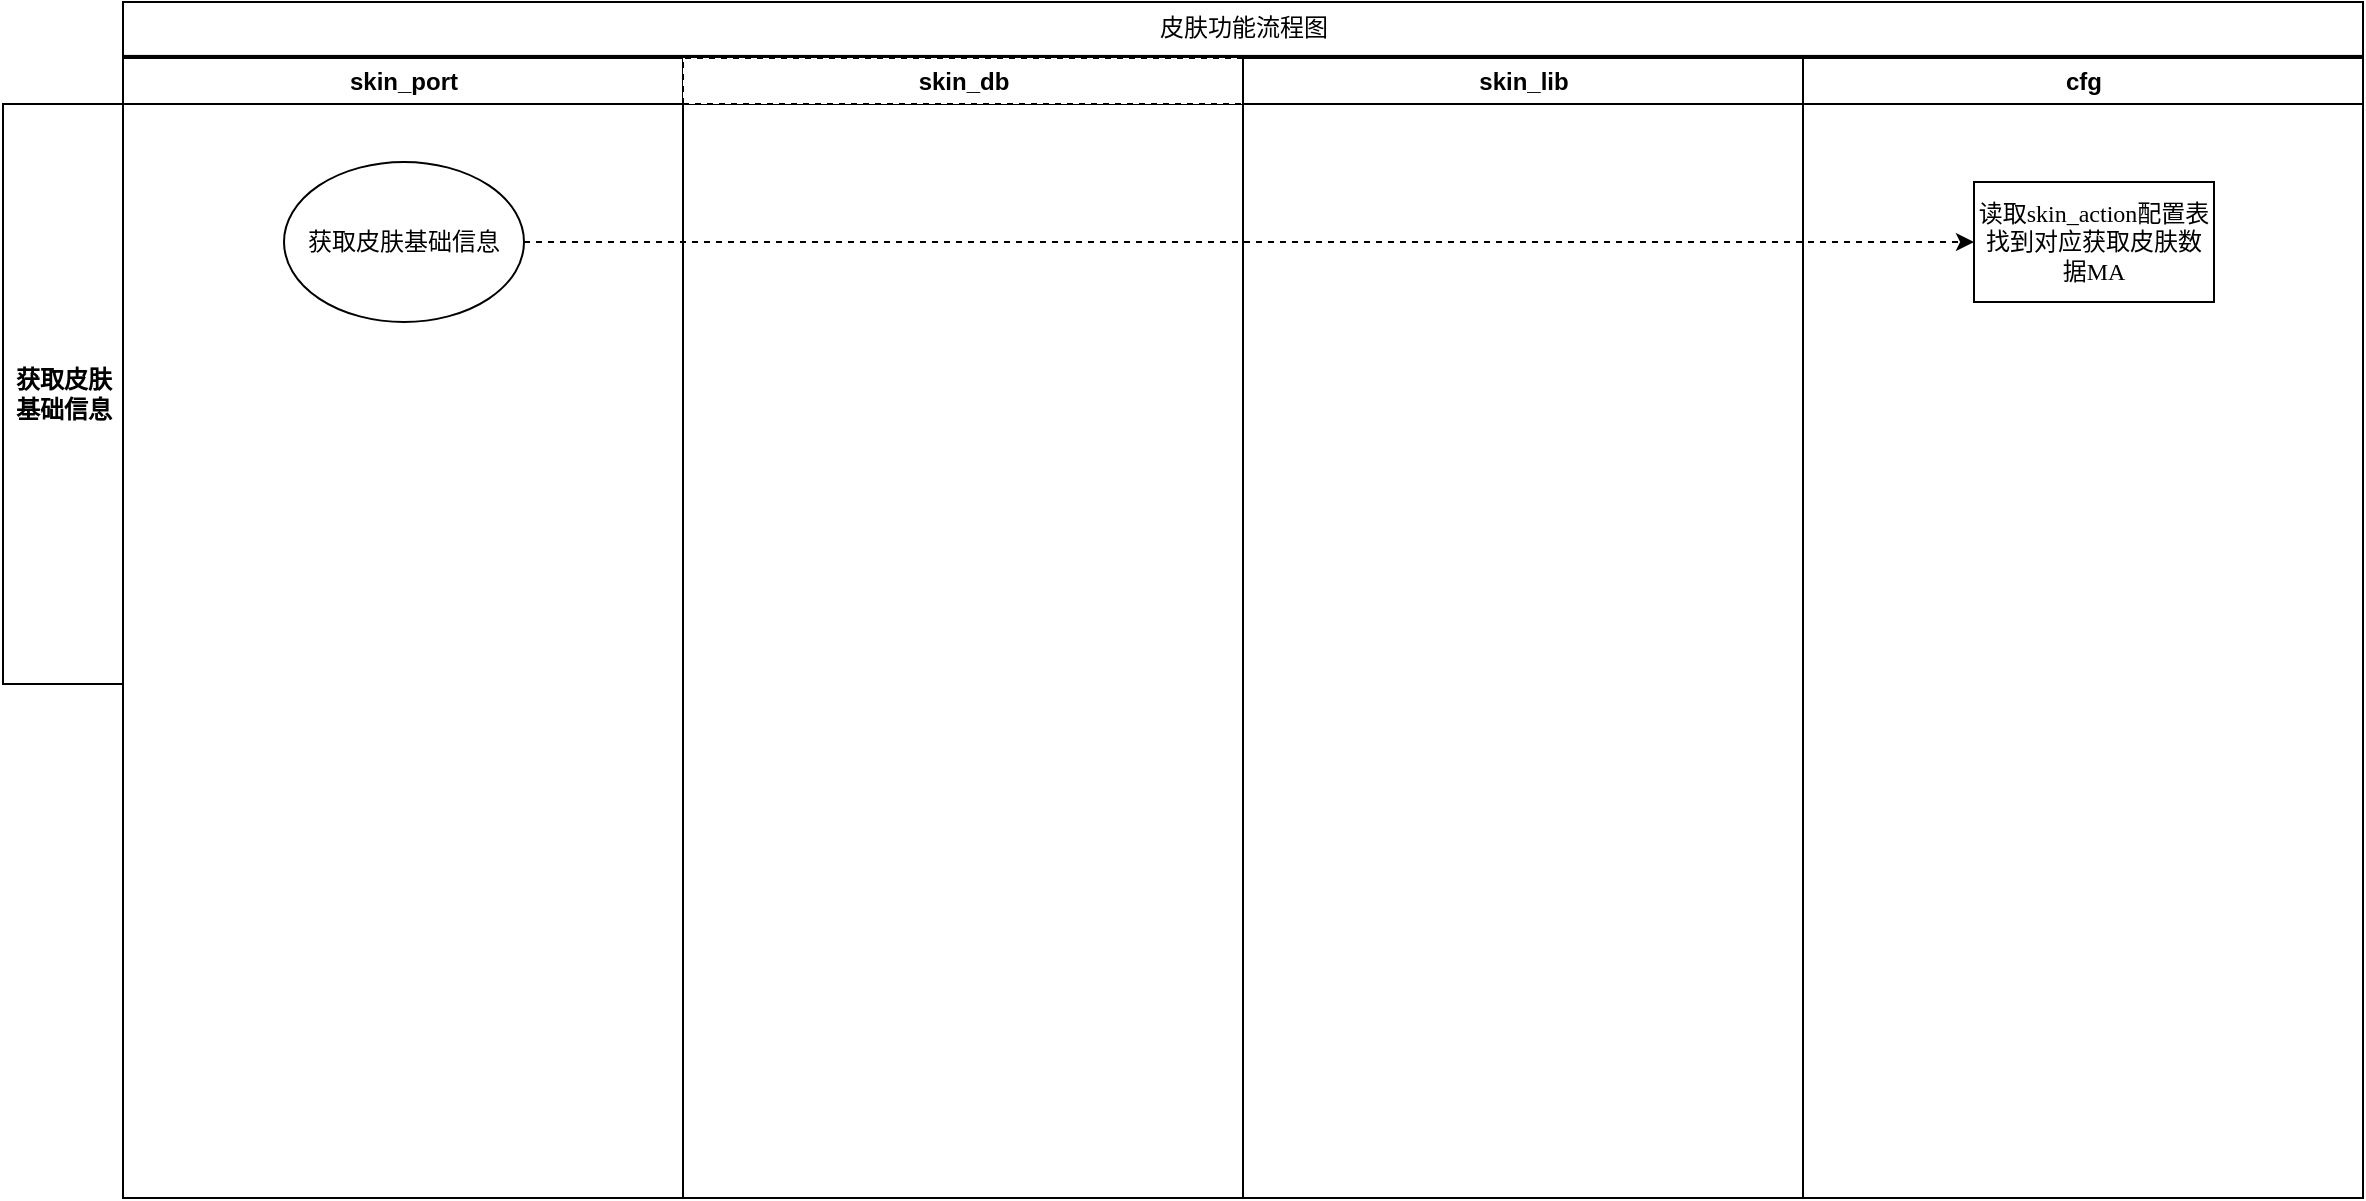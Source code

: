 <mxfile version="20.8.23" type="github">
  <diagram name="Page-1" id="e7e014a7-5840-1c2e-5031-d8a46d1fe8dd">
    <mxGraphModel dx="1420" dy="750" grid="1" gridSize="10" guides="1" tooltips="1" connect="1" arrows="0" fold="1" page="1" pageScale="1" pageWidth="1169" pageHeight="826" background="none" math="0" shadow="0">
      <root>
        <mxCell id="0" />
        <mxCell id="1" parent="0" />
        <mxCell id="2" value="skin_port" style="swimlane;whiteSpace=wrap;swimlaneFillColor=none;" parent="1" vertex="1">
          <mxGeometry x="164.5" y="128" width="280" height="570" as="geometry" />
        </mxCell>
        <mxCell id="3" value="skin_db" style="swimlane;whiteSpace=wrap;aspect=fixed;swimlaneFillColor=none;" parent="1" vertex="1">
          <mxGeometry x="444.5" y="128" width="280" height="570" as="geometry" />
        </mxCell>
        <mxCell id="4" value="skin_lib" style="swimlane;whiteSpace=wrap;startSize=23;swimlaneFillColor=none;horizontal=1;" parent="1" vertex="1">
          <mxGeometry x="724.5" y="128" width="280" height="570" as="geometry" />
        </mxCell>
        <mxCell id="ucOL65wZWcOJnMj6o85P-55" value="cfg" style="swimlane;whiteSpace=wrap;startSize=23;swimlaneFillColor=none;" vertex="1" parent="1">
          <mxGeometry x="1004.5" y="128" width="280" height="570" as="geometry" />
        </mxCell>
        <mxCell id="ucOL65wZWcOJnMj6o85P-61" value="获取皮肤基础信息" style="rounded=0;whiteSpace=wrap;direction=south;html=1;labelBorderColor=none;fontStyle=1;horizontal=1;fontSize=12;fontFamily=Verdana;align=center;verticalAlign=middle;swimlaneFillColor=none;" vertex="1" parent="1">
          <mxGeometry x="104.5" y="151" width="60" height="290" as="geometry" />
        </mxCell>
        <mxCell id="ucOL65wZWcOJnMj6o85P-62" value="皮肤功能流程图" style="rounded=0;whiteSpace=wrap;html=1;labelBorderColor=none;fontFamily=Verdana;fontSize=12;aspect=fixed;swimlaneFillColor=none;" vertex="1" parent="1">
          <mxGeometry x="164.5" y="100" width="1120" height="26.95" as="geometry" />
        </mxCell>
        <mxCell id="ucOL65wZWcOJnMj6o85P-63" value="未命名图层" parent="0" />
        <mxCell id="ucOL65wZWcOJnMj6o85P-64" value="skin_port" style="swimlane;whiteSpace=wrap;swimlaneFillColor=none;" vertex="1" parent="ucOL65wZWcOJnMj6o85P-63">
          <mxGeometry x="164.5" y="128" width="280" height="570" as="geometry" />
        </mxCell>
        <mxCell id="ucOL65wZWcOJnMj6o85P-72" style="edgeStyle=elbowEdgeStyle;rounded=0;orthogonalLoop=1;jettySize=auto;elbow=vertical;html=1;exitX=1;exitY=0.5;exitDx=0;exitDy=0;strokeColor=default;fontFamily=Verdana;fontSize=12;dashed=1;" edge="1" parent="ucOL65wZWcOJnMj6o85P-64" source="ucOL65wZWcOJnMj6o85P-71">
          <mxGeometry relative="1" as="geometry">
            <mxPoint x="925.5" y="92" as="targetPoint" />
          </mxGeometry>
        </mxCell>
        <mxCell id="ucOL65wZWcOJnMj6o85P-71" value="获取皮肤基础信息" style="ellipse;whiteSpace=wrap;html=1;labelBorderColor=none;fontFamily=Verdana;fontSize=12;swimlaneFillColor=none;" vertex="1" parent="ucOL65wZWcOJnMj6o85P-64">
          <mxGeometry x="80.5" y="52" width="120" height="80" as="geometry" />
        </mxCell>
        <mxCell id="ucOL65wZWcOJnMj6o85P-65" value="skin_db" style="swimlane;whiteSpace=wrap;aspect=fixed;swimlaneFillColor=none;dashed=1;" vertex="1" parent="ucOL65wZWcOJnMj6o85P-63">
          <mxGeometry x="444.5" y="128" width="280" height="570" as="geometry" />
        </mxCell>
        <mxCell id="ucOL65wZWcOJnMj6o85P-66" value="skin_lib" style="swimlane;whiteSpace=wrap;startSize=23;swimlaneFillColor=none;horizontal=1;" vertex="1" parent="ucOL65wZWcOJnMj6o85P-63">
          <mxGeometry x="724.5" y="128" width="280" height="570" as="geometry" />
        </mxCell>
        <mxCell id="ucOL65wZWcOJnMj6o85P-68" value="cfg" style="swimlane;whiteSpace=wrap;startSize=23;swimlaneFillColor=none;" vertex="1" parent="ucOL65wZWcOJnMj6o85P-63">
          <mxGeometry x="1004.5" y="128" width="280" height="570" as="geometry" />
        </mxCell>
        <mxCell id="ucOL65wZWcOJnMj6o85P-73" value="读取skin_action配置表找到对应获取皮肤数据MA" style="rounded=0;whiteSpace=wrap;html=1;labelBorderColor=none;fontFamily=Verdana;fontSize=12;" vertex="1" parent="ucOL65wZWcOJnMj6o85P-68">
          <mxGeometry x="85.5" y="62" width="120" height="60" as="geometry" />
        </mxCell>
        <mxCell id="ucOL65wZWcOJnMj6o85P-69" value="获取皮肤基础信息" style="rounded=0;whiteSpace=wrap;direction=south;html=1;labelBorderColor=none;fontStyle=1;horizontal=1;fontSize=12;fontFamily=Verdana;align=center;verticalAlign=middle;swimlaneFillColor=none;" vertex="1" parent="ucOL65wZWcOJnMj6o85P-63">
          <mxGeometry x="104.5" y="151" width="60" height="290" as="geometry" />
        </mxCell>
        <mxCell id="ucOL65wZWcOJnMj6o85P-70" value="皮肤功能流程图" style="rounded=0;whiteSpace=wrap;html=1;labelBorderColor=none;fontFamily=Verdana;fontSize=12;aspect=fixed;swimlaneFillColor=none;" vertex="1" parent="ucOL65wZWcOJnMj6o85P-63">
          <mxGeometry x="164.5" y="100" width="1120" height="26.95" as="geometry" />
        </mxCell>
      </root>
    </mxGraphModel>
  </diagram>
</mxfile>
